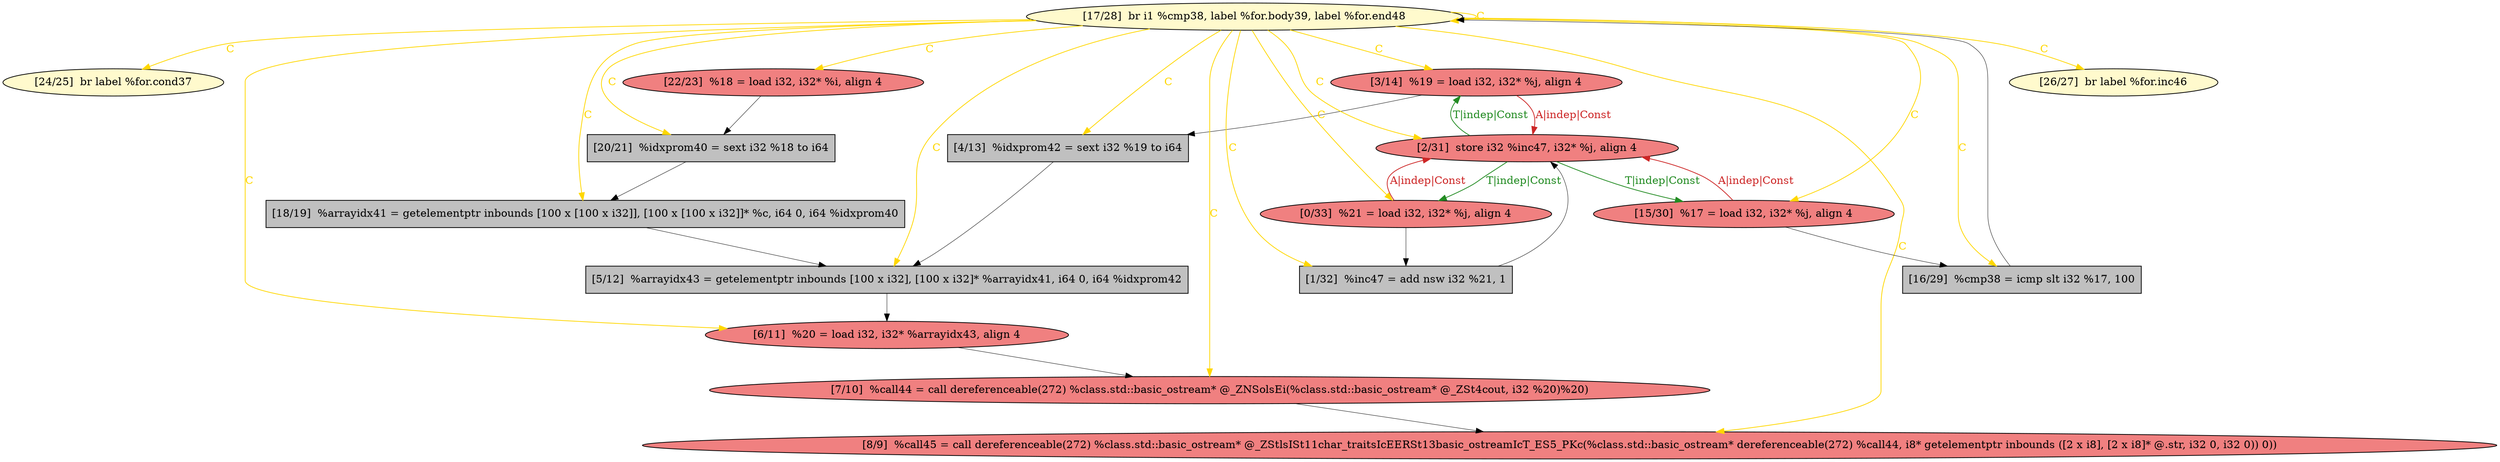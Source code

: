 
digraph G {


node2010 [fillcolor=lemonchiffon,label="[24/25]  br label %for.cond37",shape=ellipse,style=filled ]
node2018 [fillcolor=lightcoral,label="[7/10]  %call44 = call dereferenceable(272) %class.std::basic_ostream* @_ZNSolsEi(%class.std::basic_ostream* @_ZSt4cout, i32 %20)%20)",shape=ellipse,style=filled ]
node2009 [fillcolor=grey,label="[20/21]  %idxprom40 = sext i32 %18 to i64",shape=rectangle,style=filled ]
node2007 [fillcolor=lightcoral,label="[3/14]  %19 = load i32, i32* %j, align 4",shape=ellipse,style=filled ]
node2008 [fillcolor=lightcoral,label="[22/23]  %18 = load i32, i32* %i, align 4",shape=ellipse,style=filled ]
node2006 [fillcolor=lemonchiffon,label="[17/28]  br i1 %cmp38, label %for.body39, label %for.end48",shape=ellipse,style=filled ]
node2012 [fillcolor=grey,label="[5/12]  %arrayidx43 = getelementptr inbounds [100 x i32], [100 x i32]* %arrayidx41, i64 0, i64 %idxprom42",shape=rectangle,style=filled ]
node2005 [fillcolor=lightcoral,label="[0/33]  %21 = load i32, i32* %j, align 4",shape=ellipse,style=filled ]
node2019 [fillcolor=grey,label="[1/32]  %inc47 = add nsw i32 %21, 1",shape=rectangle,style=filled ]
node2011 [fillcolor=grey,label="[18/19]  %arrayidx41 = getelementptr inbounds [100 x [100 x i32]], [100 x [100 x i32]]* %c, i64 0, i64 %idxprom40",shape=rectangle,style=filled ]
node2013 [fillcolor=grey,label="[16/29]  %cmp38 = icmp slt i32 %17, 100",shape=rectangle,style=filled ]
node2014 [fillcolor=lightcoral,label="[6/11]  %20 = load i32, i32* %arrayidx43, align 4",shape=ellipse,style=filled ]
node2017 [fillcolor=lightcoral,label="[15/30]  %17 = load i32, i32* %j, align 4",shape=ellipse,style=filled ]
node2015 [fillcolor=grey,label="[4/13]  %idxprom42 = sext i32 %19 to i64",shape=rectangle,style=filled ]
node2016 [fillcolor=lightcoral,label="[2/31]  store i32 %inc47, i32* %j, align 4",shape=ellipse,style=filled ]
node2021 [fillcolor=lemonchiffon,label="[26/27]  br label %for.inc46",shape=ellipse,style=filled ]
node2020 [fillcolor=lightcoral,label="[8/9]  %call45 = call dereferenceable(272) %class.std::basic_ostream* @_ZStlsISt11char_traitsIcEERSt13basic_ostreamIcT_ES5_PKc(%class.std::basic_ostream* dereferenceable(272) %call44, i8* getelementptr inbounds ([2 x i8], [2 x i8]* @.str, i32 0, i32 0)) 0))",shape=ellipse,style=filled ]

node2019->node2016 [style=solid,color=black,label="",penwidth=0.5,fontcolor=black ]
node2007->node2015 [style=solid,color=black,label="",penwidth=0.5,fontcolor=black ]
node2018->node2020 [style=solid,color=black,label="",penwidth=0.5,fontcolor=black ]
node2005->node2019 [style=solid,color=black,label="",penwidth=0.5,fontcolor=black ]
node2011->node2012 [style=solid,color=black,label="",penwidth=0.5,fontcolor=black ]
node2012->node2014 [style=solid,color=black,label="",penwidth=0.5,fontcolor=black ]
node2006->node2017 [style=solid,color=gold,label="C",penwidth=1.0,fontcolor=gold ]
node2016->node2005 [style=solid,color=forestgreen,label="T|indep|Const",penwidth=1.0,fontcolor=forestgreen ]
node2015->node2012 [style=solid,color=black,label="",penwidth=0.5,fontcolor=black ]
node2017->node2013 [style=solid,color=black,label="",penwidth=0.5,fontcolor=black ]
node2007->node2016 [style=solid,color=firebrick3,label="A|indep|Const",penwidth=1.0,fontcolor=firebrick3 ]
node2006->node2015 [style=solid,color=gold,label="C",penwidth=1.0,fontcolor=gold ]
node2008->node2009 [style=solid,color=black,label="",penwidth=0.5,fontcolor=black ]
node2013->node2006 [style=solid,color=black,label="",penwidth=0.5,fontcolor=black ]
node2006->node2021 [style=solid,color=gold,label="C",penwidth=1.0,fontcolor=gold ]
node2006->node2012 [style=solid,color=gold,label="C",penwidth=1.0,fontcolor=gold ]
node2006->node2010 [style=solid,color=gold,label="C",penwidth=1.0,fontcolor=gold ]
node2006->node2014 [style=solid,color=gold,label="C",penwidth=1.0,fontcolor=gold ]
node2006->node2020 [style=solid,color=gold,label="C",penwidth=1.0,fontcolor=gold ]
node2009->node2011 [style=solid,color=black,label="",penwidth=0.5,fontcolor=black ]
node2006->node2018 [style=solid,color=gold,label="C",penwidth=1.0,fontcolor=gold ]
node2006->node2013 [style=solid,color=gold,label="C",penwidth=1.0,fontcolor=gold ]
node2006->node2008 [style=solid,color=gold,label="C",penwidth=1.0,fontcolor=gold ]
node2006->node2007 [style=solid,color=gold,label="C",penwidth=1.0,fontcolor=gold ]
node2006->node2009 [style=solid,color=gold,label="C",penwidth=1.0,fontcolor=gold ]
node2006->node2019 [style=solid,color=gold,label="C",penwidth=1.0,fontcolor=gold ]
node2005->node2016 [style=solid,color=firebrick3,label="A|indep|Const",penwidth=1.0,fontcolor=firebrick3 ]
node2006->node2006 [style=solid,color=gold,label="C",penwidth=1.0,fontcolor=gold ]
node2006->node2011 [style=solid,color=gold,label="C",penwidth=1.0,fontcolor=gold ]
node2016->node2007 [style=solid,color=forestgreen,label="T|indep|Const",penwidth=1.0,fontcolor=forestgreen ]
node2006->node2016 [style=solid,color=gold,label="C",penwidth=1.0,fontcolor=gold ]
node2014->node2018 [style=solid,color=black,label="",penwidth=0.5,fontcolor=black ]
node2016->node2017 [style=solid,color=forestgreen,label="T|indep|Const",penwidth=1.0,fontcolor=forestgreen ]
node2017->node2016 [style=solid,color=firebrick3,label="A|indep|Const",penwidth=1.0,fontcolor=firebrick3 ]
node2006->node2005 [style=solid,color=gold,label="C",penwidth=1.0,fontcolor=gold ]


}
